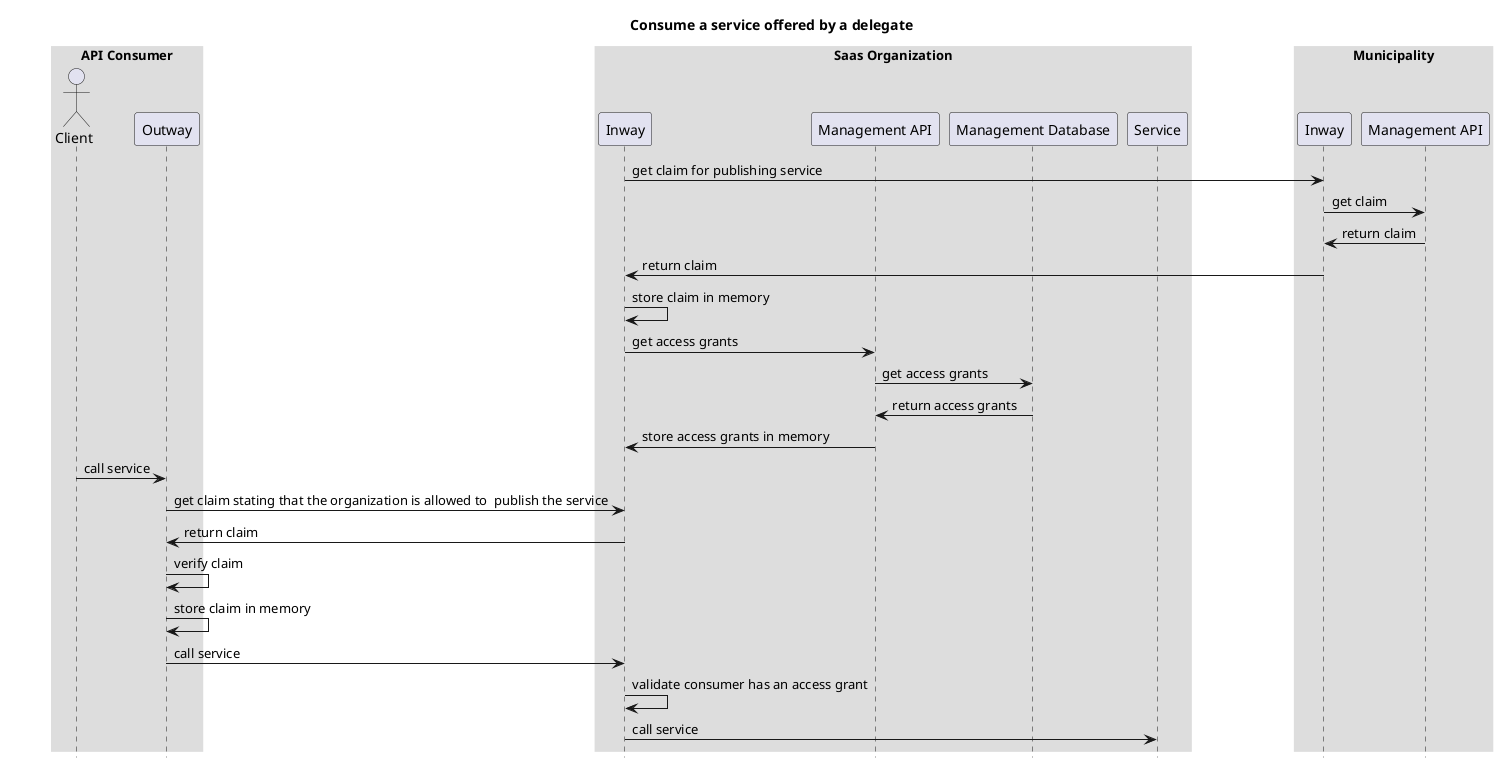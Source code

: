 @startuml
title: Consume a service offered by a delegate

skinparam sequenceBoxBorderColor #transparent
skinparam boxPadding 50
hide footbox

box "API Consumer"
actor "Client" as clientConsumer
participant "Outway" as outwayConsumer
end box


box "Saas Organization"
participant "Inway" as inwaySaasOrganization
participant "Management API" as managementAPISaasOrganization
participant "Management Database" as managementDatabaseSaasOrganization
participant "Service" as serviceSaasOrganization
end box

box "Municipality"
participant "Inway" as inwayMunicipality
participant "Management API" as managementAPIMunicipality
end box

inwaySaasOrganization -> inwayMunicipality: get claim for publishing service
inwayMunicipality -> managementAPIMunicipality: get claim
managementAPIMunicipality -> inwayMunicipality: return claim
inwayMunicipality -> inwaySaasOrganization: return claim
inwaySaasOrganization -> inwaySaasOrganization: store claim in memory
inwaySaasOrganization -> managementAPISaasOrganization: get access grants
managementAPISaasOrganization -> managementDatabaseSaasOrganization: get access grants
managementDatabaseSaasOrganization -> managementAPISaasOrganization: return access grants
managementAPISaasOrganization -> inwaySaasOrganization: store access grants in memory

clientConsumer -> outwayConsumer: call service
outwayConsumer -> inwaySaasOrganization: get claim stating that the organization is allowed to  publish the service
inwaySaasOrganization -> outwayConsumer: return claim
outwayConsumer -> outwayConsumer: verify claim
outwayConsumer -> outwayConsumer: store claim in memory
outwayConsumer -> inwaySaasOrganization: call service
inwaySaasOrganization -> inwaySaasOrganization: validate consumer has an access grant
inwaySaasOrganization -> serviceSaasOrganization: call service

@enduml

